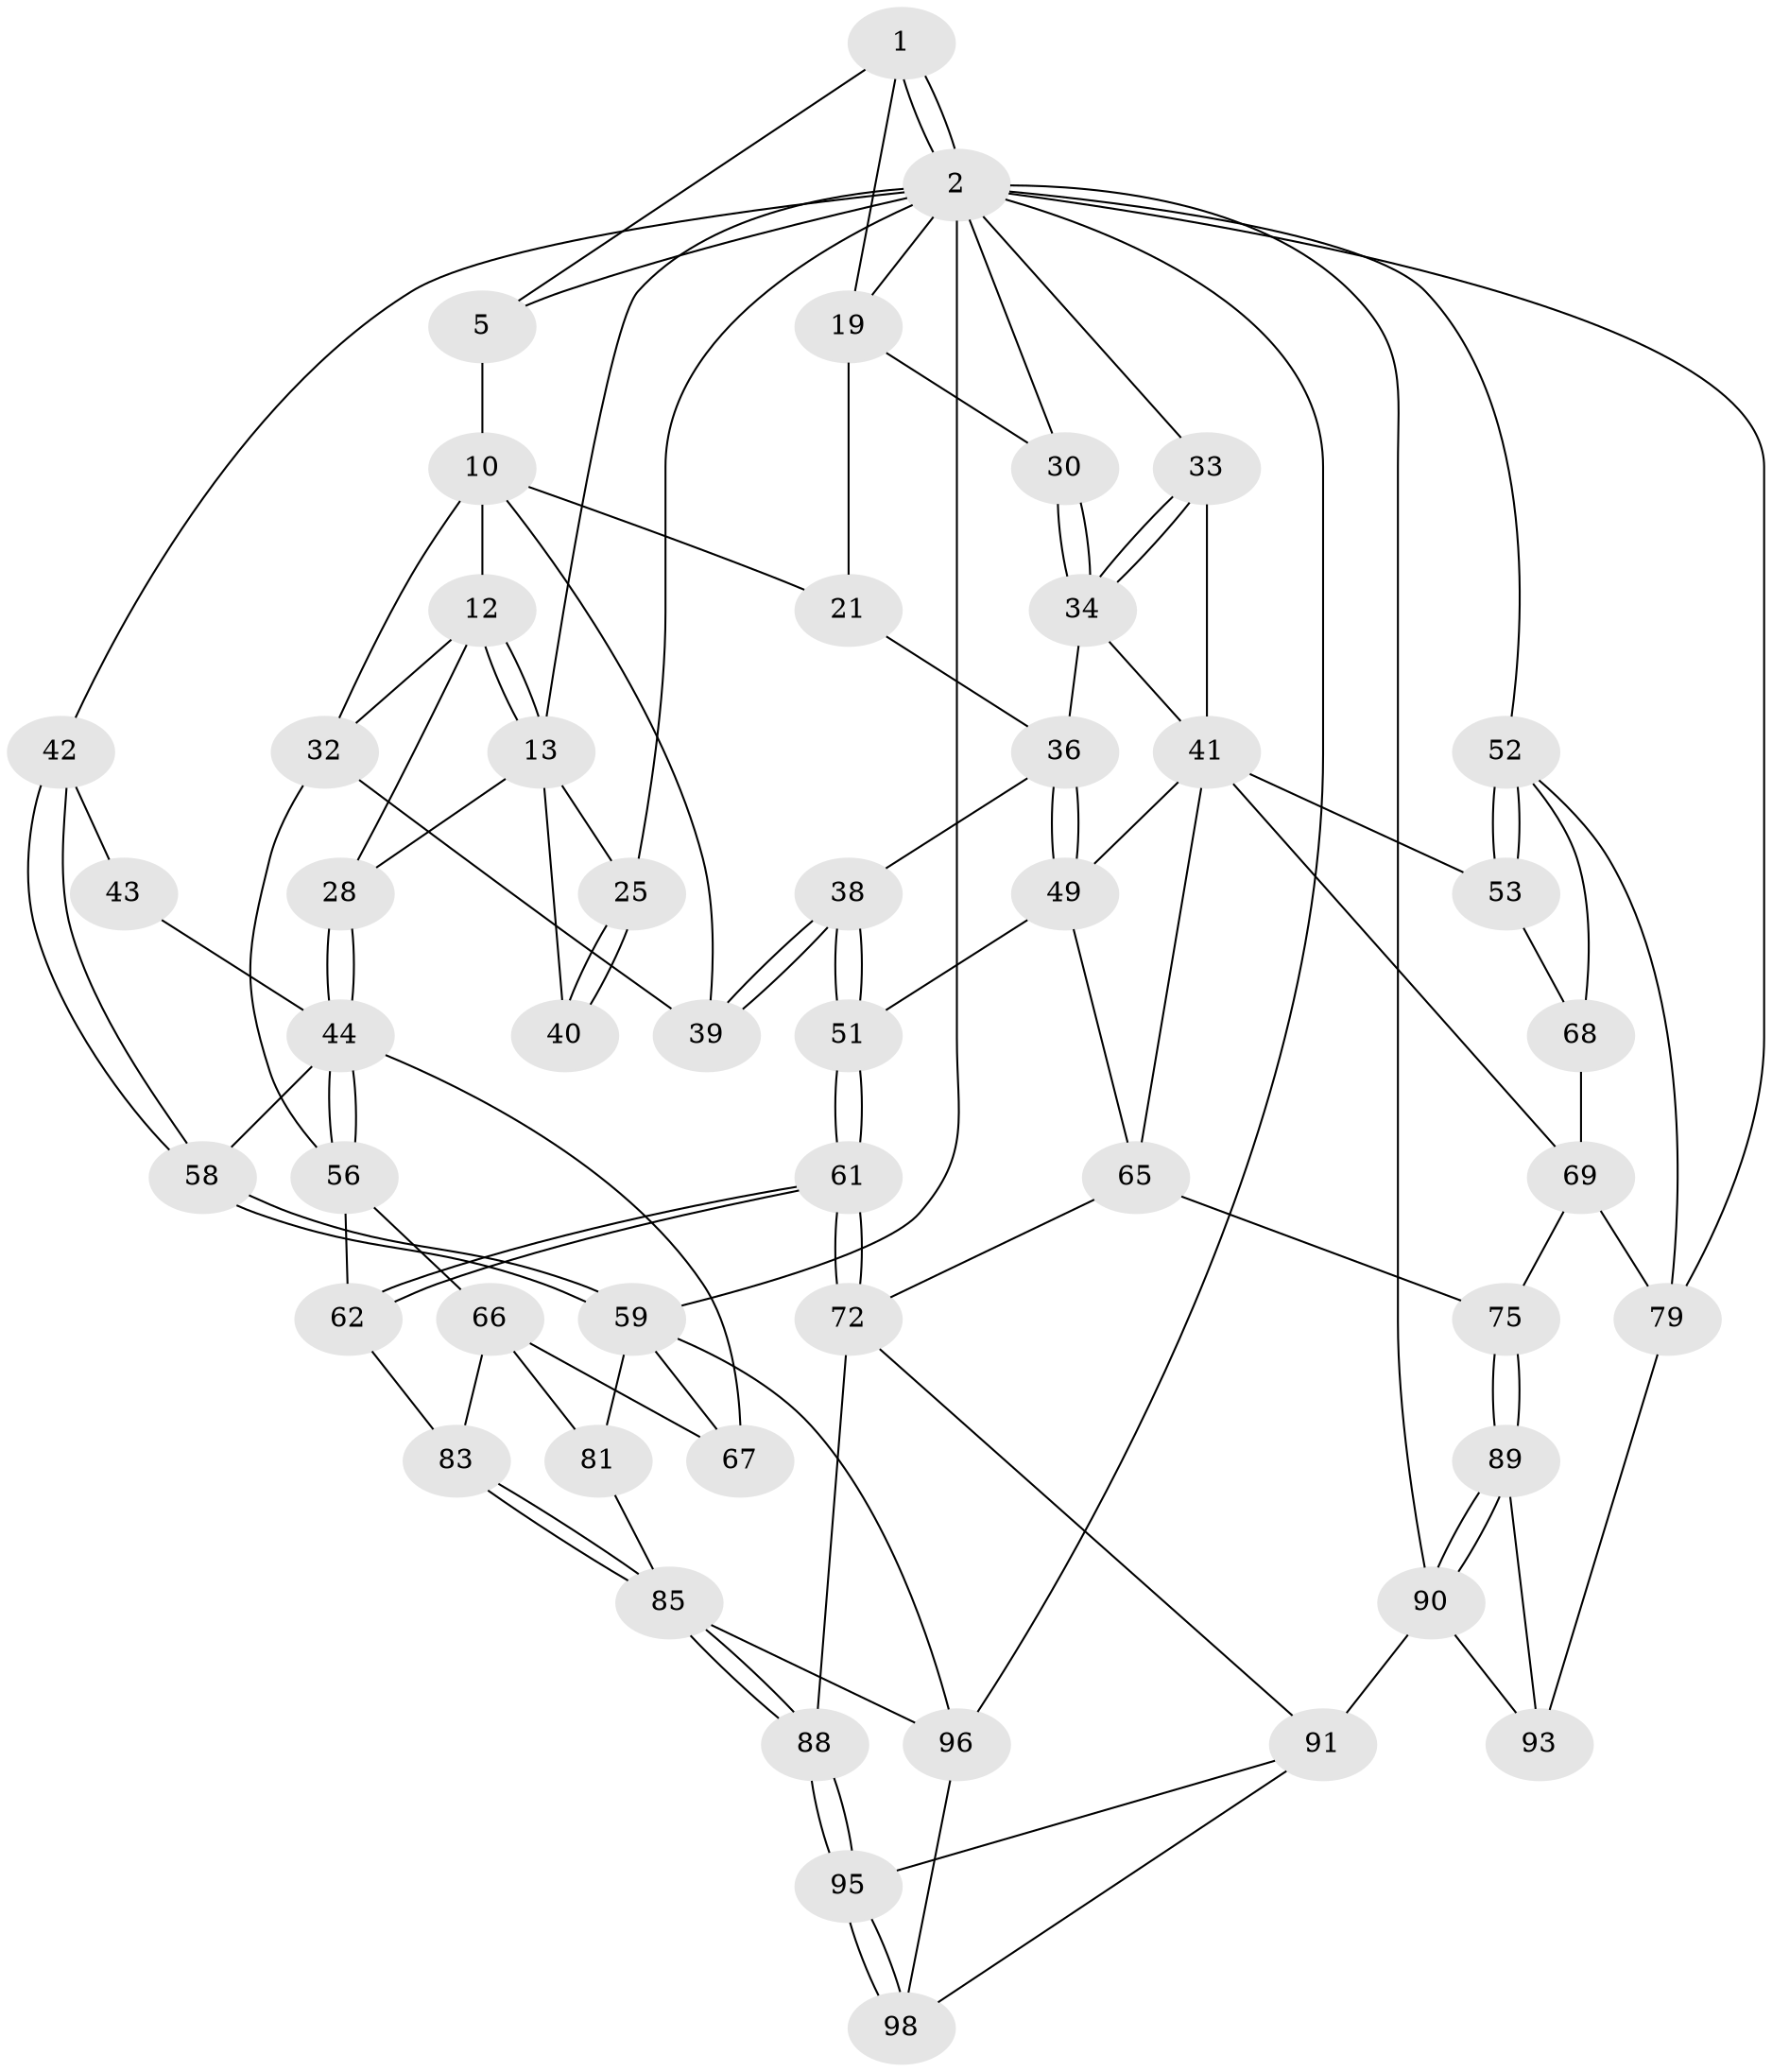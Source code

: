 // original degree distribution, {3: 0.03, 6: 0.23, 4: 0.23, 5: 0.51}
// Generated by graph-tools (version 1.1) at 2025/17/03/09/25 04:17:17]
// undirected, 50 vertices, 115 edges
graph export_dot {
graph [start="1"]
  node [color=gray90,style=filled];
  1 [pos="+0.9739527800091593+0",super="+7"];
  2 [pos="+1+0",super="+78+16+3"];
  5 [pos="+0.4857142605625194+0",super="+6"];
  10 [pos="+0.5033696102170813+0.14729702640714024",super="+11+22"];
  12 [pos="+0.3249295847158408+0.15636287280499964",super="+27"];
  13 [pos="+0.25244440989805955+0.13915292266388846",super="+24"];
  19 [pos="+0.7081210267889443+0.1319695694323559",super="+20"];
  21 [pos="+0.5465507517473742+0.25528975789366537"];
  25 [pos="+0+0.13332899766473547"];
  28 [pos="+0.23774117623310329+0.3934905516228249"];
  30 [pos="+0.7615776294099651+0.26207461221096334"];
  32 [pos="+0.2944286829340136+0.36763710968525154",super="+55"];
  33 [pos="+0.8966694515966339+0.3475698820211677"];
  34 [pos="+0.758888526143508+0.2921780568802487",super="+35"];
  36 [pos="+0.6721397255697863+0.36901138384765525",super="+37"];
  38 [pos="+0.5251293936581675+0.4404425350438322"];
  39 [pos="+0.5074475608272254+0.4430239828426458"];
  40 [pos="+0.16158354472325143+0.34305083440599454"];
  41 [pos="+0.8255833883674074+0.4091548622571791",super="+47"];
  42 [pos="+0+0.19640536237092993"];
  43 [pos="+0.07279636335859464+0.38592518242641594"];
  44 [pos="+0.23005876078372425+0.45510118679450245",super="+45"];
  49 [pos="+0.7167938199783894+0.4835042137724785",super="+50"];
  51 [pos="+0.5766456928687388+0.5447422349630049"];
  52 [pos="+1+0.4278977763326284",super="+77"];
  53 [pos="+0.9612200106350915+0.5250199698683689"];
  56 [pos="+0.374348316187241+0.549147672774499",super="+63"];
  58 [pos="+0+0.5887182850567624"];
  59 [pos="+0+0.6953703999774181",super="+70"];
  61 [pos="+0.4883804929170794+0.6881715879026491"];
  62 [pos="+0.47638976187468685+0.6866595079930075"];
  65 [pos="+0.7501016902618877+0.6196300258974285",super="+71"];
  66 [pos="+0.2548572307321206+0.6712808421878639",super="+80"];
  67 [pos="+0.20263479718997288+0.6255483353237186"];
  68 [pos="+0.9408969504043407+0.6596574481106412",super="+76"];
  69 [pos="+0.873395417508761+0.6212608801215311",super="+73"];
  72 [pos="+0.5738428386560174+0.7815770085677789",super="+87"];
  75 [pos="+0.755480802032978+0.7761956312625545"];
  79 [pos="+1+1",super="+84"];
  81 [pos="+0.23261838096101806+0.8172463539692463"];
  83 [pos="+0.4076942153543205+0.7494299239178567"];
  85 [pos="+0.32591022265953895+0.8645670252511384",super="+86"];
  88 [pos="+0.3850802407091686+0.9202332247472649"];
  89 [pos="+0.7636888167690853+0.8064795436161319"];
  90 [pos="+0.6794269542809261+0.9356543439380044",super="+94"];
  91 [pos="+0.6049839231694332+0.9457664054534209",super="+92+99"];
  93 [pos="+0.7668594831580339+0.8122121635149134"];
  95 [pos="+0.415634525189589+1"];
  96 [pos="+0.11779092814300651+1",super="+97"];
  98 [pos="+0.4206177288599528+1"];
  1 -- 2 [weight=2];
  1 -- 2;
  1 -- 19;
  1 -- 5 [weight=2];
  2 -- 79;
  2 -- 33;
  2 -- 19;
  2 -- 52;
  2 -- 30;
  2 -- 90;
  2 -- 96;
  2 -- 5;
  2 -- 25;
  2 -- 42;
  2 -- 59;
  2 -- 13;
  5 -- 10 [weight=2];
  10 -- 12;
  10 -- 32;
  10 -- 21;
  10 -- 39;
  12 -- 13;
  12 -- 13;
  12 -- 32;
  12 -- 28;
  13 -- 40;
  13 -- 25;
  13 -- 28;
  19 -- 21;
  19 -- 30;
  21 -- 36;
  25 -- 40;
  25 -- 40;
  28 -- 44;
  28 -- 44;
  30 -- 34;
  30 -- 34;
  32 -- 56;
  32 -- 39;
  33 -- 34;
  33 -- 34;
  33 -- 41;
  34 -- 41;
  34 -- 36;
  36 -- 49;
  36 -- 49;
  36 -- 38;
  38 -- 39;
  38 -- 39;
  38 -- 51;
  38 -- 51;
  41 -- 65;
  41 -- 49;
  41 -- 53;
  41 -- 69;
  42 -- 43;
  42 -- 58;
  42 -- 58;
  43 -- 44;
  44 -- 56;
  44 -- 56;
  44 -- 67;
  44 -- 58;
  49 -- 65;
  49 -- 51;
  51 -- 61;
  51 -- 61;
  52 -- 53;
  52 -- 53;
  52 -- 79;
  52 -- 68;
  53 -- 68;
  56 -- 66;
  56 -- 62;
  58 -- 59;
  58 -- 59;
  59 -- 96;
  59 -- 81;
  59 -- 67;
  61 -- 62;
  61 -- 62;
  61 -- 72;
  61 -- 72;
  62 -- 83;
  65 -- 72;
  65 -- 75;
  66 -- 67;
  66 -- 81;
  66 -- 83;
  68 -- 69 [weight=2];
  69 -- 75;
  69 -- 79;
  72 -- 91;
  72 -- 88;
  75 -- 89;
  75 -- 89;
  79 -- 93;
  81 -- 85;
  83 -- 85;
  83 -- 85;
  85 -- 88;
  85 -- 88;
  85 -- 96;
  88 -- 95;
  88 -- 95;
  89 -- 90;
  89 -- 90;
  89 -- 93;
  90 -- 91 [weight=2];
  90 -- 93;
  91 -- 95;
  91 -- 98;
  95 -- 98;
  95 -- 98;
  96 -- 98;
}
